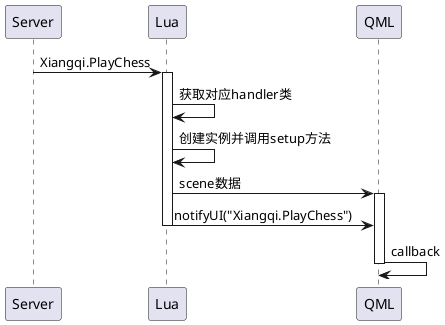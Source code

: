 @startuml

Server -> Lua: Xiangqi.PlayChess
activate Lua
Lua -> Lua: 获取对应handler类
Lua -> Lua: 创建实例并调用setup方法
Lua -> QML: scene数据
activate QML
Lua -> QML: notifyUI("Xiangqi.PlayChess")
deactivate Lua
QML -> QML: callback
deactivate QML

@enduml
